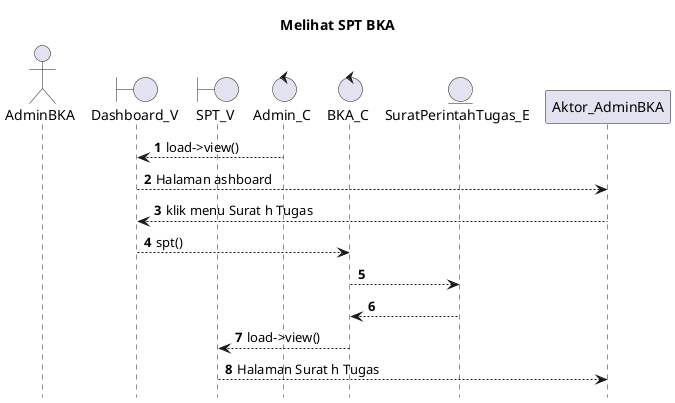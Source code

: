 @startuml

autonumber
hide footbox
title Melihat SPT BKA 

Actor AdminBKA
boundary Dashboard_V
boundary SPT_V
control Admin_C
control BKA_C
Entity SuratPerintahTugas_E

Admin_C --> Dashboard_V: load->view()
Dashboard_V --> Aktor_AdminBKA: Halaman ashboard
Aktor_AdminBKA --> Dashboard_V: klik menu Surat h Tugas 
Dashboard_V --> BKA_C: spt()
BKA_C --> SuratPerintahTugas_E:
    
    SuratPerintahTugas_E --> BKA_C:
    BKA_C --> SPT_V: load->view()
    SPT_V --> Aktor_AdminBKA: Halaman Surat h Tugas 

@enduml